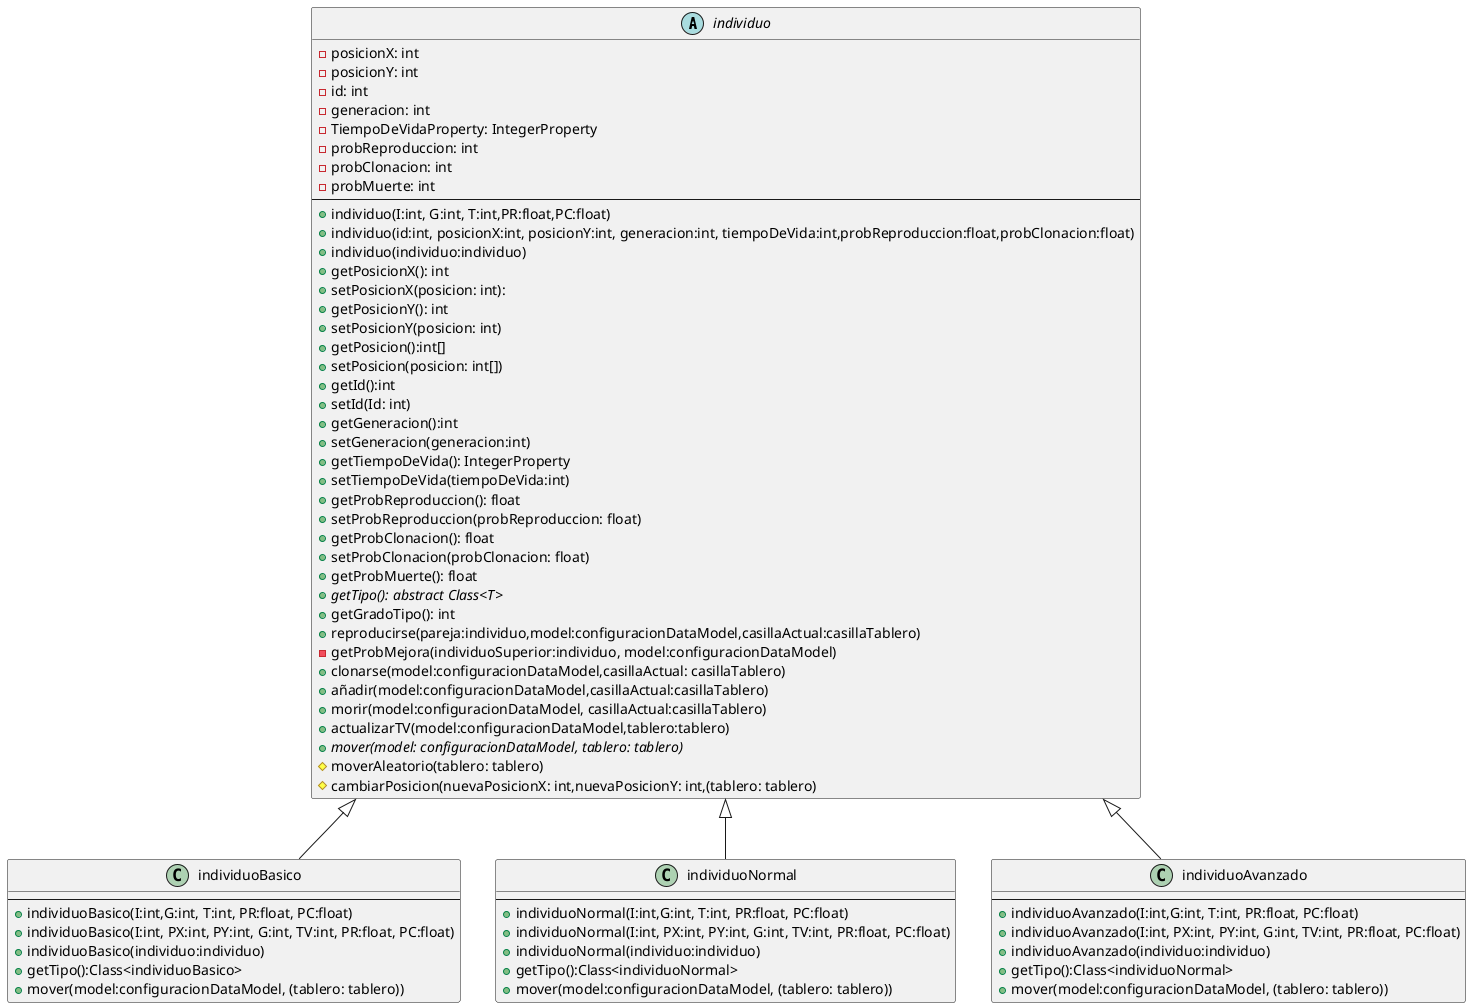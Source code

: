 @startuml
'https://plantuml.com/use-case-diagram

abstract class individuo{
    - posicionX: int
    - posicionY: int
    - id: int
    - generacion: int
    - TiempoDeVidaProperty: IntegerProperty
    - probReproduccion: int
    - probClonacion: int
    - probMuerte: int
    --
    + individuo(I:int, G:int, T:int,PR:float,PC:float)
    + individuo(id:int, posicionX:int, posicionY:int, generacion:int, tiempoDeVida:int,probReproduccion:float,probClonacion:float)
    + individuo(individuo:individuo)
    + getPosicionX(): int
    + setPosicionX(posicion: int):
    + getPosicionY(): int
    + setPosicionY(posicion: int)
    + getPosicion():int[]
    + setPosicion(posicion: int[])
    + getId():int
    + setId(Id: int)
    + getGeneracion():int
    + setGeneracion(generacion:int)
    + getTiempoDeVida(): IntegerProperty
    + setTiempoDeVida(tiempoDeVida:int)
    + getProbReproduccion(): float
    + setProbReproduccion(probReproduccion: float)
    + getProbClonacion(): float
    + setProbClonacion(probClonacion: float)
    + getProbMuerte(): float
    + {abstract} getTipo(): abstract Class<T>
    + getGradoTipo(): int
    + reproducirse(pareja:individuo,model:configuracionDataModel,casillaActual:casillaTablero)
    - getProbMejora(individuoSuperior:individuo, model:configuracionDataModel)
    + clonarse(model:configuracionDataModel,casillaActual: casillaTablero)
    + añadir(model:configuracionDataModel,casillaActual:casillaTablero)
    + morir(model:configuracionDataModel, casillaActual:casillaTablero)
    + actualizarTV(model:configuracionDataModel,tablero:tablero)
    + {abstract} mover(model: configuracionDataModel, tablero: tablero)
    # moverAleatorio(tablero: tablero)
    # cambiarPosicion(nuevaPosicionX: int,nuevaPosicionY: int,(tablero: tablero)
}
class individuoBasico extends individuo{
    --
    + individuoBasico(I:int,G:int, T:int, PR:float, PC:float)
    + individuoBasico(I:int, PX:int, PY:int, G:int, TV:int, PR:float, PC:float)
    + individuoBasico(individuo:individuo)
    + getTipo():Class<individuoBasico>
    + mover(model:configuracionDataModel, (tablero: tablero))
    }
class individuoNormal extends individuo{
    --
    + individuoNormal(I:int,G:int, T:int, PR:float, PC:float)
    + individuoNormal(I:int, PX:int, PY:int, G:int, TV:int, PR:float, PC:float)
    + individuoNormal(individuo:individuo)
    + getTipo():Class<individuoNormal>
    + mover(model:configuracionDataModel, (tablero: tablero))
    }
class individuoAvanzado extends individuo{
    --
    + individuoAvanzado(I:int,G:int, T:int, PR:float, PC:float)
    + individuoAvanzado(I:int, PX:int, PY:int, G:int, TV:int, PR:float, PC:float)
    + individuoAvanzado(individuo:individuo)
    + getTipo():Class<individuoNormal>
    + mover(model:configuracionDataModel, (tablero: tablero))
    }
@enduml